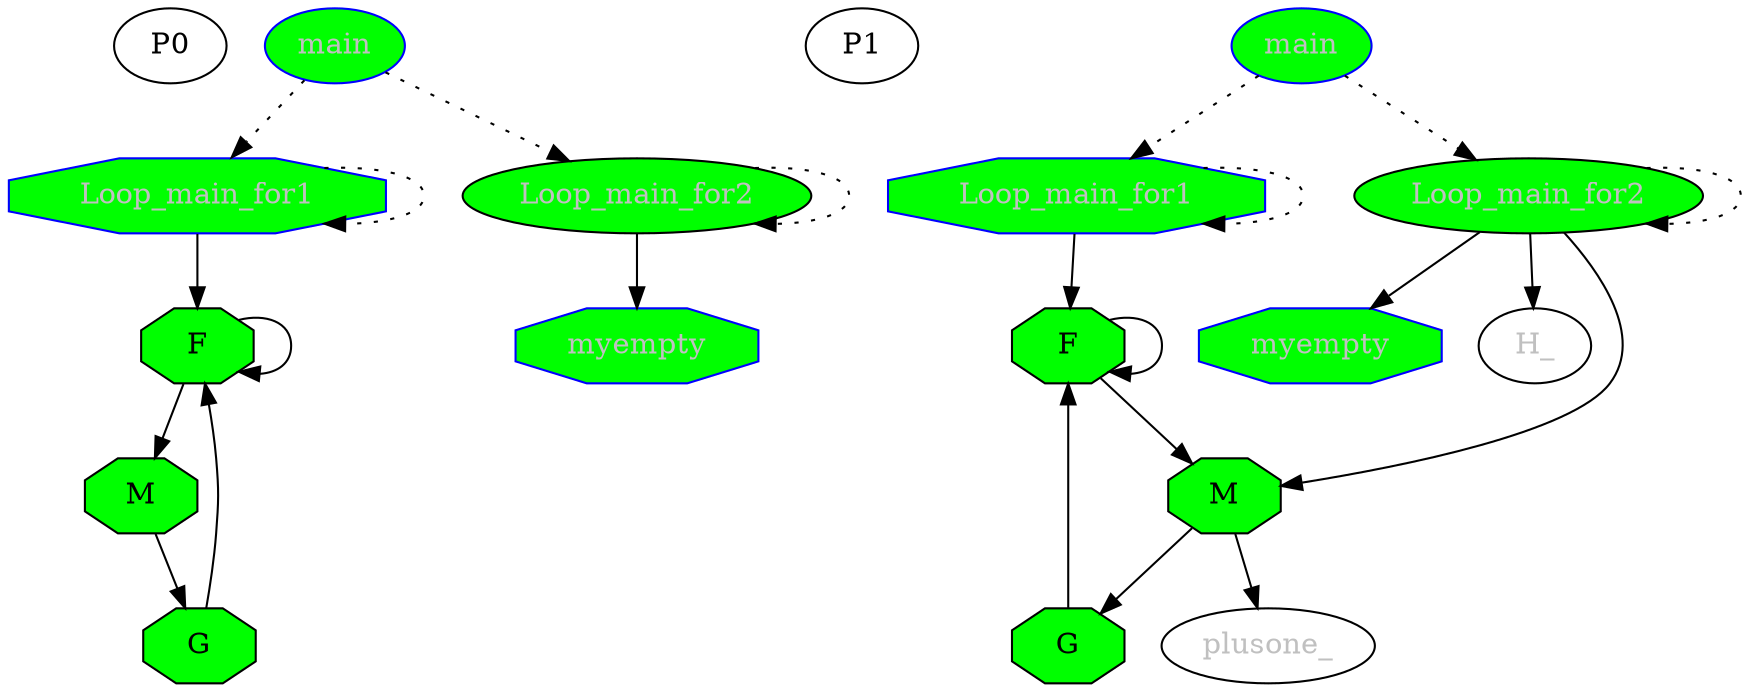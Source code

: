 digraph G{
subgraph G0{ 
side0[label = P0]
node[color = black];
F0[label = "F",fontcolor = "black"];
myempty0[label = "myempty",fontcolor = "grey"];
Loop_main_for10[label = "Loop_main_for1",fontcolor = "grey"];
G0[label = "G",fontcolor = "black"];
Loop_main_for20[label = "Loop_main_for2",fontcolor = "grey"];
main0[label = "main",fontcolor = "grey"];
M0[label = "M",fontcolor = "black"];
F0[shape = "octagon",  style = "filled", fillcolor = "green"]
myempty0[shape = "octagon", color = "blue", style = "filled", fillcolor = "green"]
Loop_main_for10[shape = "octagon", color = "blue", style = "filled", fillcolor = "green"]
G0[shape = "octagon",  style = "filled", fillcolor = "green"]
Loop_main_for20[shape = "ellipse",  style = "filled", fillcolor = "green"]
main0[shape = "ellipse", color = "blue", style = "filled", fillcolor = "green"]
M0[shape = "octagon",  style = "filled", fillcolor = "green"]
F0->F0
Loop_main_for10->F0
G0->F0
Loop_main_for20->myempty0
main0->Loop_main_for10[style = dotted]
Loop_main_for10->Loop_main_for10[style = dotted]
M0->G0
main0->Loop_main_for20[style = dotted]
Loop_main_for20->Loop_main_for20[style = dotted]
F0->M0
}
subgraph G1{ 
side1[label = P1]
node[color = black];
F1[label = "F",fontcolor = "black"];
myempty1[label = "myempty",fontcolor = "grey"];
Loop_main_for11[label = "Loop_main_for1",fontcolor = "grey"];
G1[label = "G",fontcolor = "black"];
Loop_main_for21[label = "Loop_main_for2",fontcolor = "grey"];
main1[label = "main",fontcolor = "grey"];
H_1[label = "H_",fontcolor = "grey"];
plusone_1[label = "plusone_",fontcolor = "grey"];
M1[label = "M",fontcolor = "black"];
F1[shape = "octagon",  style = "filled", fillcolor = "green"]
myempty1[shape = "octagon", color = "blue", style = "filled", fillcolor = "green"]
Loop_main_for11[shape = "octagon", color = "blue", style = "filled", fillcolor = "green"]
G1[shape = "octagon",  style = "filled", fillcolor = "green"]
Loop_main_for21[shape = "ellipse",  style = "filled", fillcolor = "green"]
main1[shape = "ellipse", color = "blue", style = "filled", fillcolor = "green"]
H_1[shape = "ellipse",  style = "filled", fillcolor = "white"]
plusone_1[shape = "ellipse",  style = "filled", fillcolor = "white"]
M1[shape = "octagon",  style = "filled", fillcolor = "green"]
F1->F1
Loop_main_for11->F1
G1->F1
Loop_main_for21->myempty1
main1->Loop_main_for11[style = dotted]
Loop_main_for11->Loop_main_for11[style = dotted]
M1->G1
main1->Loop_main_for21[style = dotted]
Loop_main_for21->Loop_main_for21[style = dotted]
Loop_main_for21->H_1
M1->plusone_1
F1->M1
Loop_main_for21->M1
}
}
